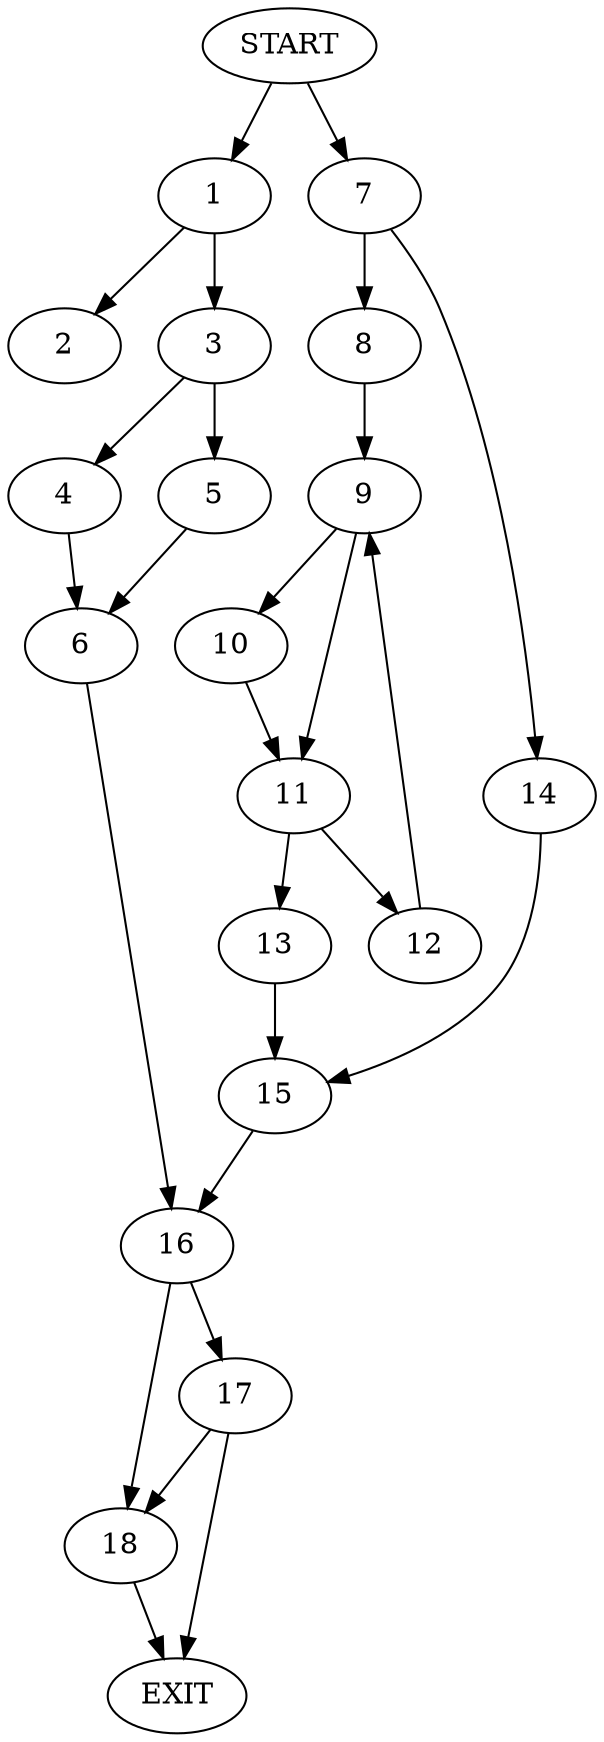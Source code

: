digraph { 
0 [label="START"];
1;
2;
3;
4;
5;
6;
7;
8;
9;
10;
11;
12;
13;
14;
15;
16;
17;
18;
19[label="EXIT"];
0 -> 1;
0 -> 7;
1 -> 2;
1 -> 3;
3 -> 4;
3 -> 5;
4 -> 6;
5 -> 6;
6 -> 16;
7 -> 8;
7 -> 14;
8 -> 9;
9 -> 10;
9 -> 11;
10 -> 11;
11 -> 12;
11 -> 13;
12 -> 9;
13 -> 15;
14 -> 15;
15 -> 16;
16 -> 18;
16 -> 17;
17 -> 18;
17 -> 19;
18 -> 19;
}